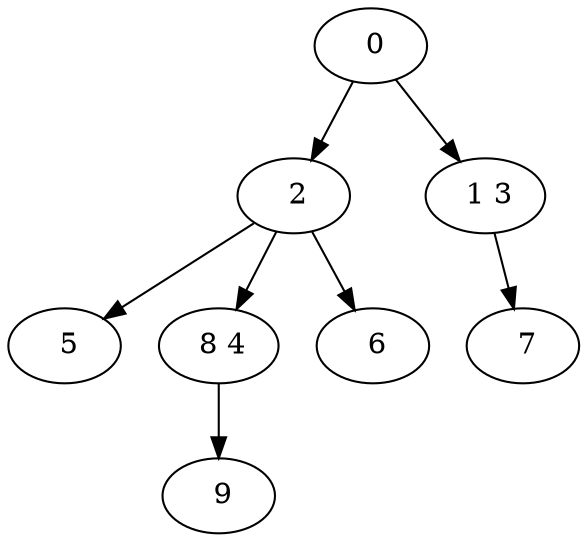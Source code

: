 digraph mytree {
" 0" -> " 2";
" 0" -> " 1 3";
" 2" -> " 5";
" 2" -> " 8 4";
" 2" -> " 6";
" 1 3" -> " 7";
" 7";
" 5";
" 8 4" -> " 9";
" 6";
" 9";
}
